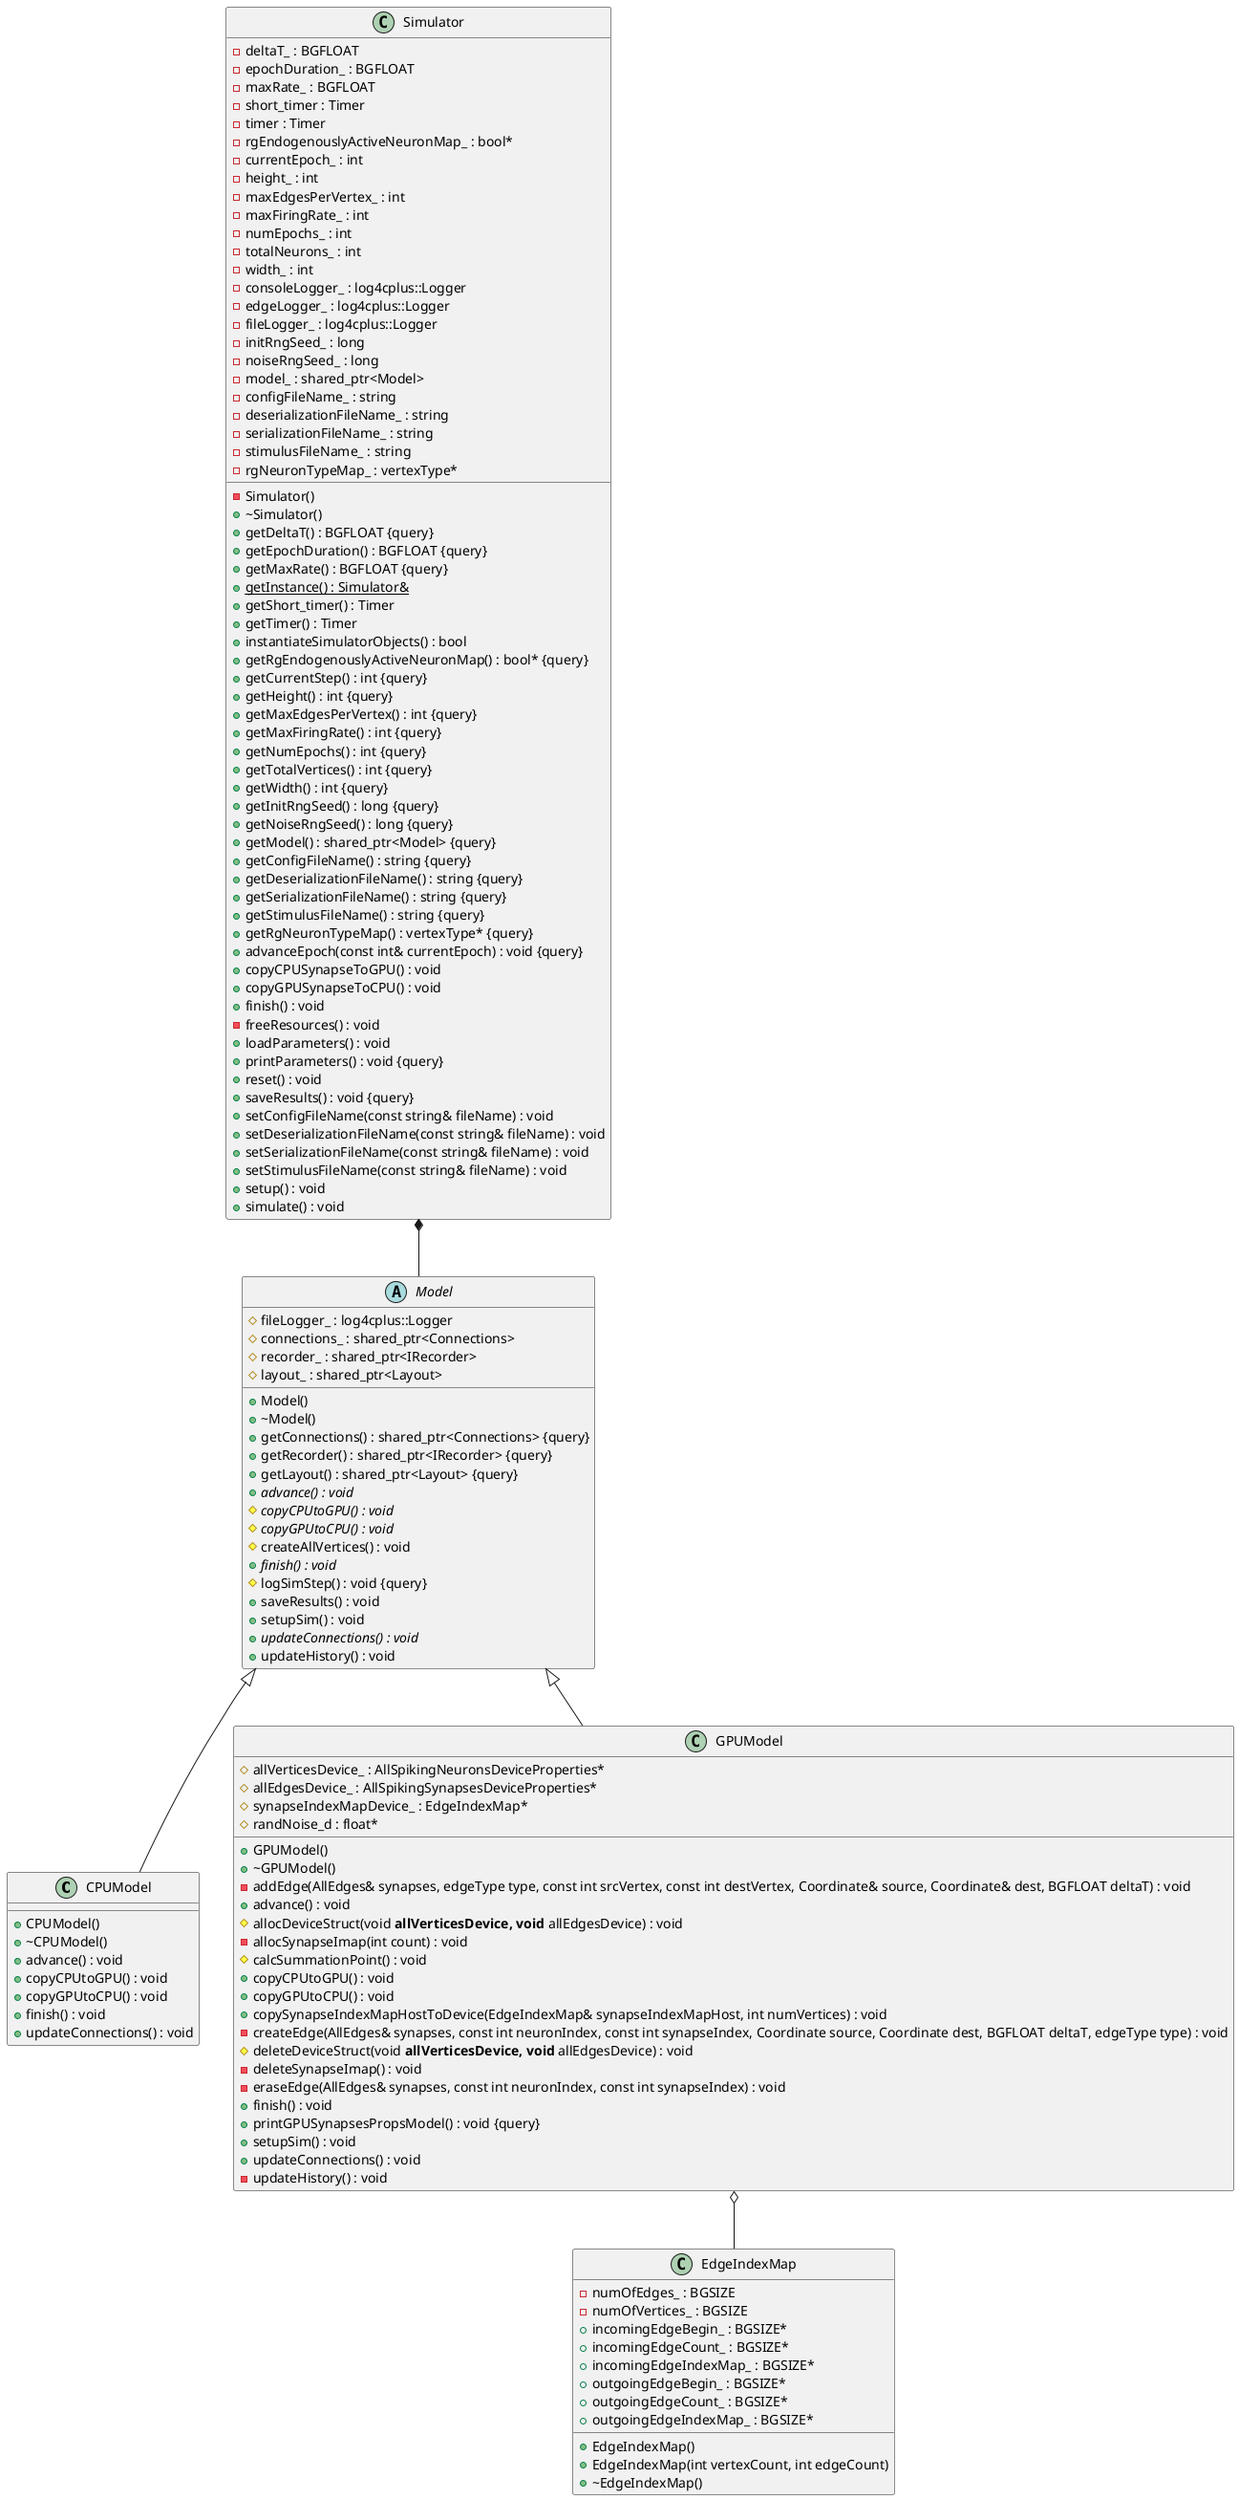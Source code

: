 @startuml GraphittiCoreClassDiagram





/' Objects '/

class CPUModel {
	+CPUModel()
	+~CPUModel()
	+advance() : void
	+copyCPUtoGPU() : void
	+copyGPUtoCPU() : void
	+finish() : void
	+updateConnections() : void
}


class GPUModel {
	+GPUModel()
	+~GPUModel()
	#allVerticesDevice_ : AllSpikingNeuronsDeviceProperties*
	#allEdgesDevice_ : AllSpikingSynapsesDeviceProperties*
	#synapseIndexMapDevice_ : EdgeIndexMap*
	#randNoise_d : float*
	-addEdge(AllEdges& synapses, edgeType type, const int srcVertex, const int destVertex, Coordinate& source, Coordinate& dest, BGFLOAT deltaT) : void
	+advance() : void
	#allocDeviceStruct(void** allVerticesDevice, void** allEdgesDevice) : void
	-allocSynapseImap(int count) : void
	#calcSummationPoint() : void
	+copyCPUtoGPU() : void
	+copyGPUtoCPU() : void
	+copySynapseIndexMapHostToDevice(EdgeIndexMap& synapseIndexMapHost, int numVertices) : void
	-createEdge(AllEdges& synapses, const int neuronIndex, const int synapseIndex, Coordinate source, Coordinate dest, BGFLOAT deltaT, edgeType type) : void
	#deleteDeviceStruct(void** allVerticesDevice, void** allEdgesDevice) : void
	-deleteSynapseImap() : void
	-eraseEdge(AllEdges& synapses, const int neuronIndex, const int synapseIndex) : void
	+finish() : void
	+printGPUSynapsesPropsModel() : void {query}
	+setupSim() : void
	+updateConnections() : void
	-updateHistory() : void
}


abstract class Model {
	+Model()
	+~Model()
	#fileLogger_ : log4cplus::Logger
	#connections_ : shared_ptr<Connections>
	+getConnections() : shared_ptr<Connections> {query}
	+getRecorder() : shared_ptr<IRecorder> {query}
	#recorder_ : shared_ptr<IRecorder>
	+getLayout() : shared_ptr<Layout> {query}
	#layout_ : shared_ptr<Layout>
	+{abstract} advance() : void
	#{abstract} copyCPUtoGPU() : void
	#{abstract} copyGPUtoCPU() : void
	#createAllVertices() : void
	+{abstract} finish() : void
	#logSimStep() : void {query}
	+saveResults() : void
	+setupSim() : void
	+{abstract} updateConnections() : void
	+updateHistory() : void
}


class Simulator {
	-Simulator()
	+~Simulator()
	-deltaT_ : BGFLOAT
	-epochDuration_ : BGFLOAT
	+getDeltaT() : BGFLOAT {query}
	+getEpochDuration() : BGFLOAT {query}
	+getMaxRate() : BGFLOAT {query}
	-maxRate_ : BGFLOAT
	+{static} getInstance() : Simulator&
	+getShort_timer() : Timer
	+getTimer() : Timer
	-short_timer : Timer
	-timer : Timer
	+instantiateSimulatorObjects() : bool
	+getRgEndogenouslyActiveNeuronMap() : bool* {query}
	-rgEndogenouslyActiveNeuronMap_ : bool*
	-currentEpoch_ : int
	+getCurrentStep() : int {query}
	+getHeight() : int {query}
	+getMaxEdgesPerVertex() : int {query}
	+getMaxFiringRate() : int {query}
	+getNumEpochs() : int {query}
	+getTotalVertices() : int {query}
	+getWidth() : int {query}
	-height_ : int
	-maxEdgesPerVertex_ : int
	-maxFiringRate_ : int
	-numEpochs_ : int
	-totalNeurons_ : int
	-width_ : int
	-consoleLogger_ : log4cplus::Logger
	-edgeLogger_ : log4cplus::Logger
	-fileLogger_ : log4cplus::Logger
	+getInitRngSeed() : long {query}
	+getNoiseRngSeed() : long {query}
	-initRngSeed_ : long
	-noiseRngSeed_ : long
	+getModel() : shared_ptr<Model> {query}
	-model_ : shared_ptr<Model>
	-configFileName_ : string
	-deserializationFileName_ : string
	+getConfigFileName() : string {query}
	+getDeserializationFileName() : string {query}
	+getSerializationFileName() : string {query}
	+getStimulusFileName() : string {query}
	-serializationFileName_ : string
	-stimulusFileName_ : string
	+getRgNeuronTypeMap() : vertexType* {query}
	-rgNeuronTypeMap_ : vertexType*
	+advanceEpoch(const int& currentEpoch) : void {query}
	+copyCPUSynapseToGPU() : void
	+copyGPUSynapseToCPU() : void
	+finish() : void
	-freeResources() : void
	+loadParameters() : void
	+printParameters() : void {query}
	+reset() : void
	+saveResults() : void {query}
	+setConfigFileName(const string& fileName) : void
	+setDeserializationFileName(const string& fileName) : void
	+setSerializationFileName(const string& fileName) : void
	+setStimulusFileName(const string& fileName) : void
	+setup() : void
	+simulate() : void
}


class EdgeIndexMap {
	+EdgeIndexMap()
	+EdgeIndexMap(int vertexCount, int edgeCount)
	+~EdgeIndexMap()
	-numOfEdges_ : BGSIZE
	-numOfVertices_ : BGSIZE
	+incomingEdgeBegin_ : BGSIZE*
	+incomingEdgeCount_ : BGSIZE*
	+incomingEdgeIndexMap_ : BGSIZE*
	+outgoingEdgeBegin_ : BGSIZE*
	+outgoingEdgeCount_ : BGSIZE*
	+outgoingEdgeIndexMap_ : BGSIZE*
}





/' Inheritance relationships '/

.Model <|-- .CPUModel


.Model <|-- .GPUModel





/' Aggregation relationships '/

.GPUModel o-- .EdgeIndexMap

.Simulator *-- .Model






@enduml
